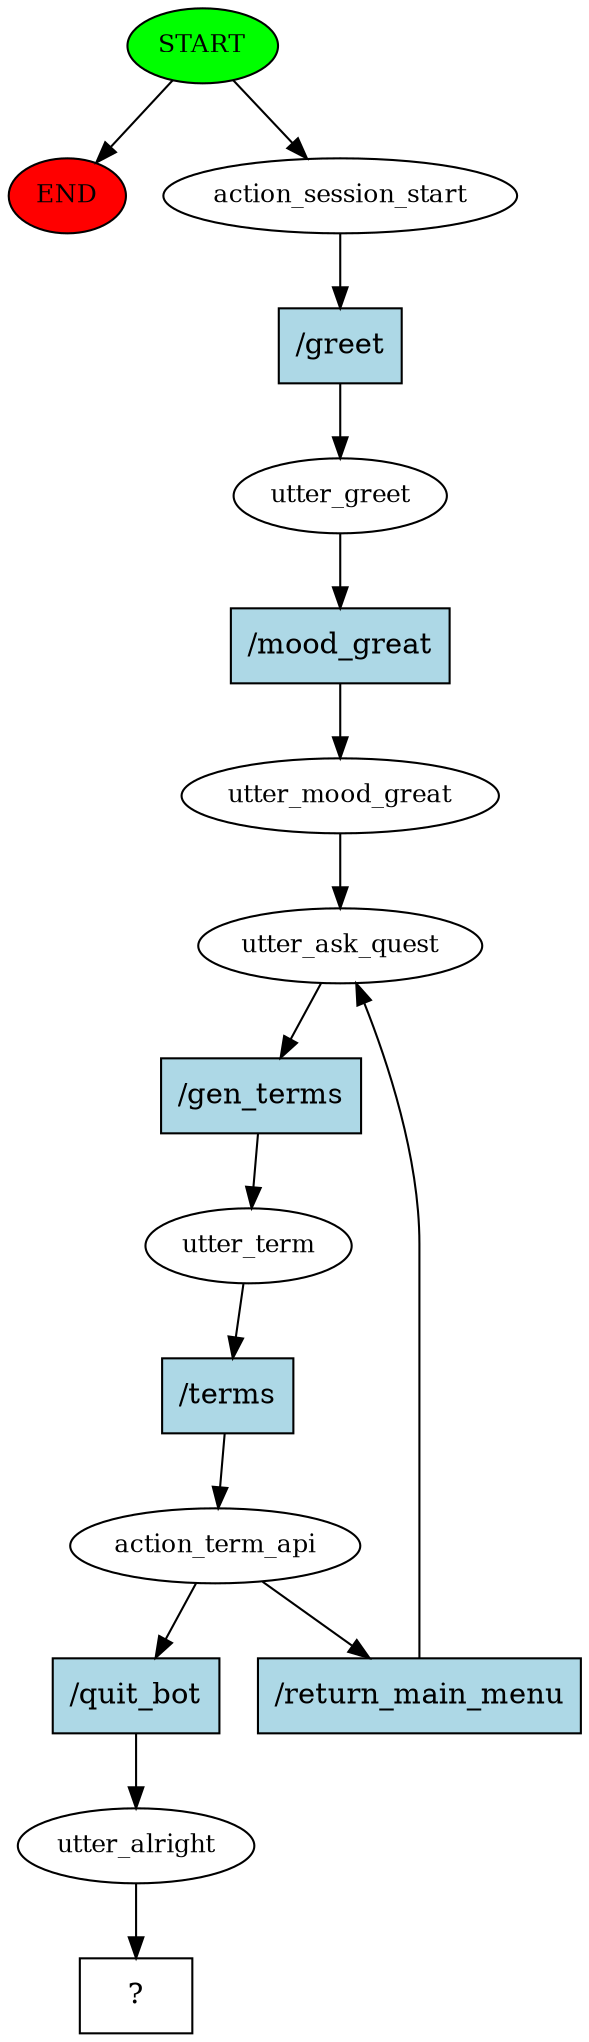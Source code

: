 digraph  {
0 [class="start active", fillcolor=green, fontsize=12, label=START, style=filled];
"-1" [class=end, fillcolor=red, fontsize=12, label=END, style=filled];
1 [class=active, fontsize=12, label=action_session_start];
2 [class=active, fontsize=12, label=utter_greet];
3 [class=active, fontsize=12, label=utter_mood_great];
4 [class=active, fontsize=12, label=utter_ask_quest];
5 [class=active, fontsize=12, label=utter_term];
6 [class=active, fontsize=12, label=action_term_api];
13 [class=active, fontsize=12, label=utter_alright];
14 [class="intent dashed active", label="  ?  ", shape=rect];
15 [class="intent active", fillcolor=lightblue, label="/greet", shape=rect, style=filled];
16 [class="intent active", fillcolor=lightblue, label="/mood_great", shape=rect, style=filled];
17 [class="intent active", fillcolor=lightblue, label="/gen_terms", shape=rect, style=filled];
18 [class="intent active", fillcolor=lightblue, label="/terms", shape=rect, style=filled];
19 [class="intent active", fillcolor=lightblue, label="/return_main_menu", shape=rect, style=filled];
20 [class="intent active", fillcolor=lightblue, label="/quit_bot", shape=rect, style=filled];
0 -> "-1"  [class="", key=NONE, label=""];
0 -> 1  [class=active, key=NONE, label=""];
1 -> 15  [class=active, key=0];
2 -> 16  [class=active, key=0];
3 -> 4  [class=active, key=NONE, label=""];
4 -> 17  [class=active, key=0];
5 -> 18  [class=active, key=0];
6 -> 19  [class=active, key=0];
6 -> 20  [class=active, key=0];
13 -> 14  [class=active, key=NONE, label=""];
15 -> 2  [class=active, key=0];
16 -> 3  [class=active, key=0];
17 -> 5  [class=active, key=0];
18 -> 6  [class=active, key=0];
19 -> 4  [class=active, key=0];
20 -> 13  [class=active, key=0];
}
